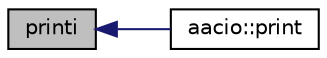 digraph "printi"
{
  edge [fontname="Helvetica",fontsize="10",labelfontname="Helvetica",labelfontsize="10"];
  node [fontname="Helvetica",fontsize="10",shape=record];
  rankdir="LR";
  Node3 [label="printi",height=0.2,width=0.4,color="black", fillcolor="grey75", style="filled", fontcolor="black"];
  Node3 -> Node4 [dir="back",color="midnightblue",fontsize="10",style="solid"];
  Node4 [label="aacio::print",height=0.2,width=0.4,color="black", fillcolor="white", style="filled",URL="$print_8hpp.html#a33fa2767f9b5a7e5f72c907657c9fed2",tooltip="Prints integer 32 bit unsigned integer. "];
}
